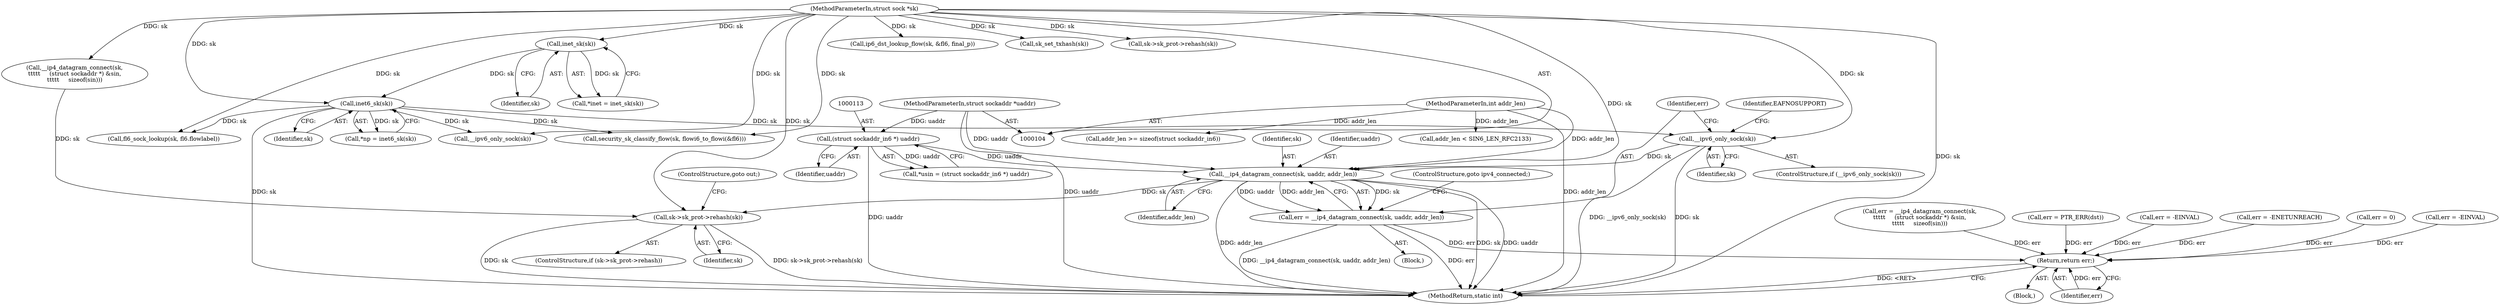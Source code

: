 digraph "0_linux_45f6fad84cc305103b28d73482b344d7f5b76f39_4@API" {
"1000152" [label="(Call,__ip4_datagram_connect(sk, uaddr, addr_len))"];
"1000145" [label="(Call,__ipv6_only_sock(sk))"];
"1000123" [label="(Call,inet6_sk(sk))"];
"1000118" [label="(Call,inet_sk(sk))"];
"1000105" [label="(MethodParameterIn,struct sock *sk)"];
"1000112" [label="(Call,(struct sockaddr_in6 *) uaddr)"];
"1000106" [label="(MethodParameterIn,struct sockaddr *uaddr)"];
"1000107" [label="(MethodParameterIn,int addr_len)"];
"1000150" [label="(Call,err = __ip4_datagram_connect(sk, uaddr, addr_len))"];
"1000595" [label="(Return,return err;)"];
"1000347" [label="(Call,sk->sk_prot->rehash(sk))"];
"1000150" [label="(Call,err = __ip4_datagram_connect(sk, uaddr, addr_len))"];
"1000347" [label="(Call,sk->sk_prot->rehash(sk))"];
"1000124" [label="(Identifier,sk)"];
"1000250" [label="(Call,err = -ENETUNREACH)"];
"1000596" [label="(Identifier,err)"];
"1000149" [label="(Identifier,EAFNOSUPPORT)"];
"1000121" [label="(Call,*np = inet6_sk(sk))"];
"1000151" [label="(Identifier,err)"];
"1000153" [label="(Identifier,sk)"];
"1000146" [label="(Identifier,sk)"];
"1000202" [label="(Call,fl6_sock_lookup(sk, fl6.flowlabel))"];
"1000156" [label="(ControlStructure,goto ipv4_connected;)"];
"1000349" [label="(ControlStructure,goto out;)"];
"1000152" [label="(Call,__ip4_datagram_connect(sk, uaddr, addr_len))"];
"1000118" [label="(Call,inet_sk(sk))"];
"1000119" [label="(Identifier,sk)"];
"1000112" [label="(Call,(struct sockaddr_in6 *) uaddr)"];
"1000597" [label="(MethodReturn,static int)"];
"1000356" [label="(Call,addr_len >= sizeof(struct sockaddr_in6))"];
"1000105" [label="(MethodParameterIn,struct sock *sk)"];
"1000114" [label="(Identifier,uaddr)"];
"1000595" [label="(Return,return err;)"];
"1000107" [label="(MethodParameterIn,int addr_len)"];
"1000531" [label="(Call,err = 0)"];
"1000143" [label="(Block,)"];
"1000377" [label="(Call,err = -EINVAL)"];
"1000526" [label="(Call,ip6_dst_lookup_flow(sk, &fl6, final_p))"];
"1000590" [label="(Call,sk_set_txhash(sk))"];
"1000581" [label="(Call,sk->sk_prot->rehash(sk))"];
"1000247" [label="(Call,__ipv6_only_sock(sk))"];
"1000278" [label="(Call,err = __ip4_datagram_connect(sk,\n\t\t\t\t\t     (struct sockaddr *) &sin,\n\t\t\t\t\t     sizeof(sin)))"];
"1000341" [label="(ControlStructure,if (sk->sk_prot->rehash))"];
"1000106" [label="(MethodParameterIn,struct sockaddr *uaddr)"];
"1000123" [label="(Call,inet6_sk(sk))"];
"1000155" [label="(Identifier,addr_len)"];
"1000116" [label="(Call,*inet = inet_sk(sk))"];
"1000158" [label="(Call,addr_len < SIN6_LEN_RFC2133)"];
"1000501" [label="(Call,security_sk_classify_flow(sk, flowi6_to_flowi(&fl6)))"];
"1000538" [label="(Call,err = PTR_ERR(dst))"];
"1000145" [label="(Call,__ipv6_only_sock(sk))"];
"1000154" [label="(Identifier,uaddr)"];
"1000108" [label="(Block,)"];
"1000348" [label="(Identifier,sk)"];
"1000280" [label="(Call,__ip4_datagram_connect(sk,\n\t\t\t\t\t     (struct sockaddr *) &sin,\n\t\t\t\t\t     sizeof(sin)))"];
"1000144" [label="(ControlStructure,if (__ipv6_only_sock(sk)))"];
"1000411" [label="(Call,err = -EINVAL)"];
"1000110" [label="(Call,*usin = (struct sockaddr_in6 *) uaddr)"];
"1000152" -> "1000150"  [label="AST: "];
"1000152" -> "1000155"  [label="CFG: "];
"1000153" -> "1000152"  [label="AST: "];
"1000154" -> "1000152"  [label="AST: "];
"1000155" -> "1000152"  [label="AST: "];
"1000150" -> "1000152"  [label="CFG: "];
"1000152" -> "1000597"  [label="DDG: addr_len"];
"1000152" -> "1000597"  [label="DDG: sk"];
"1000152" -> "1000597"  [label="DDG: uaddr"];
"1000152" -> "1000150"  [label="DDG: sk"];
"1000152" -> "1000150"  [label="DDG: uaddr"];
"1000152" -> "1000150"  [label="DDG: addr_len"];
"1000145" -> "1000152"  [label="DDG: sk"];
"1000105" -> "1000152"  [label="DDG: sk"];
"1000112" -> "1000152"  [label="DDG: uaddr"];
"1000106" -> "1000152"  [label="DDG: uaddr"];
"1000107" -> "1000152"  [label="DDG: addr_len"];
"1000152" -> "1000347"  [label="DDG: sk"];
"1000145" -> "1000144"  [label="AST: "];
"1000145" -> "1000146"  [label="CFG: "];
"1000146" -> "1000145"  [label="AST: "];
"1000149" -> "1000145"  [label="CFG: "];
"1000151" -> "1000145"  [label="CFG: "];
"1000145" -> "1000597"  [label="DDG: __ipv6_only_sock(sk)"];
"1000145" -> "1000597"  [label="DDG: sk"];
"1000123" -> "1000145"  [label="DDG: sk"];
"1000105" -> "1000145"  [label="DDG: sk"];
"1000123" -> "1000121"  [label="AST: "];
"1000123" -> "1000124"  [label="CFG: "];
"1000124" -> "1000123"  [label="AST: "];
"1000121" -> "1000123"  [label="CFG: "];
"1000123" -> "1000597"  [label="DDG: sk"];
"1000123" -> "1000121"  [label="DDG: sk"];
"1000118" -> "1000123"  [label="DDG: sk"];
"1000105" -> "1000123"  [label="DDG: sk"];
"1000123" -> "1000202"  [label="DDG: sk"];
"1000123" -> "1000247"  [label="DDG: sk"];
"1000123" -> "1000501"  [label="DDG: sk"];
"1000118" -> "1000116"  [label="AST: "];
"1000118" -> "1000119"  [label="CFG: "];
"1000119" -> "1000118"  [label="AST: "];
"1000116" -> "1000118"  [label="CFG: "];
"1000118" -> "1000116"  [label="DDG: sk"];
"1000105" -> "1000118"  [label="DDG: sk"];
"1000105" -> "1000104"  [label="AST: "];
"1000105" -> "1000597"  [label="DDG: sk"];
"1000105" -> "1000202"  [label="DDG: sk"];
"1000105" -> "1000247"  [label="DDG: sk"];
"1000105" -> "1000280"  [label="DDG: sk"];
"1000105" -> "1000347"  [label="DDG: sk"];
"1000105" -> "1000501"  [label="DDG: sk"];
"1000105" -> "1000526"  [label="DDG: sk"];
"1000105" -> "1000581"  [label="DDG: sk"];
"1000105" -> "1000590"  [label="DDG: sk"];
"1000112" -> "1000110"  [label="AST: "];
"1000112" -> "1000114"  [label="CFG: "];
"1000113" -> "1000112"  [label="AST: "];
"1000114" -> "1000112"  [label="AST: "];
"1000110" -> "1000112"  [label="CFG: "];
"1000112" -> "1000597"  [label="DDG: uaddr"];
"1000112" -> "1000110"  [label="DDG: uaddr"];
"1000106" -> "1000112"  [label="DDG: uaddr"];
"1000106" -> "1000104"  [label="AST: "];
"1000106" -> "1000597"  [label="DDG: uaddr"];
"1000107" -> "1000104"  [label="AST: "];
"1000107" -> "1000597"  [label="DDG: addr_len"];
"1000107" -> "1000158"  [label="DDG: addr_len"];
"1000107" -> "1000356"  [label="DDG: addr_len"];
"1000150" -> "1000143"  [label="AST: "];
"1000151" -> "1000150"  [label="AST: "];
"1000156" -> "1000150"  [label="CFG: "];
"1000150" -> "1000597"  [label="DDG: err"];
"1000150" -> "1000597"  [label="DDG: __ip4_datagram_connect(sk, uaddr, addr_len)"];
"1000150" -> "1000595"  [label="DDG: err"];
"1000595" -> "1000108"  [label="AST: "];
"1000595" -> "1000596"  [label="CFG: "];
"1000596" -> "1000595"  [label="AST: "];
"1000597" -> "1000595"  [label="CFG: "];
"1000595" -> "1000597"  [label="DDG: <RET>"];
"1000596" -> "1000595"  [label="DDG: err"];
"1000250" -> "1000595"  [label="DDG: err"];
"1000411" -> "1000595"  [label="DDG: err"];
"1000377" -> "1000595"  [label="DDG: err"];
"1000538" -> "1000595"  [label="DDG: err"];
"1000531" -> "1000595"  [label="DDG: err"];
"1000278" -> "1000595"  [label="DDG: err"];
"1000347" -> "1000341"  [label="AST: "];
"1000347" -> "1000348"  [label="CFG: "];
"1000348" -> "1000347"  [label="AST: "];
"1000349" -> "1000347"  [label="CFG: "];
"1000347" -> "1000597"  [label="DDG: sk"];
"1000347" -> "1000597"  [label="DDG: sk->sk_prot->rehash(sk)"];
"1000280" -> "1000347"  [label="DDG: sk"];
}
